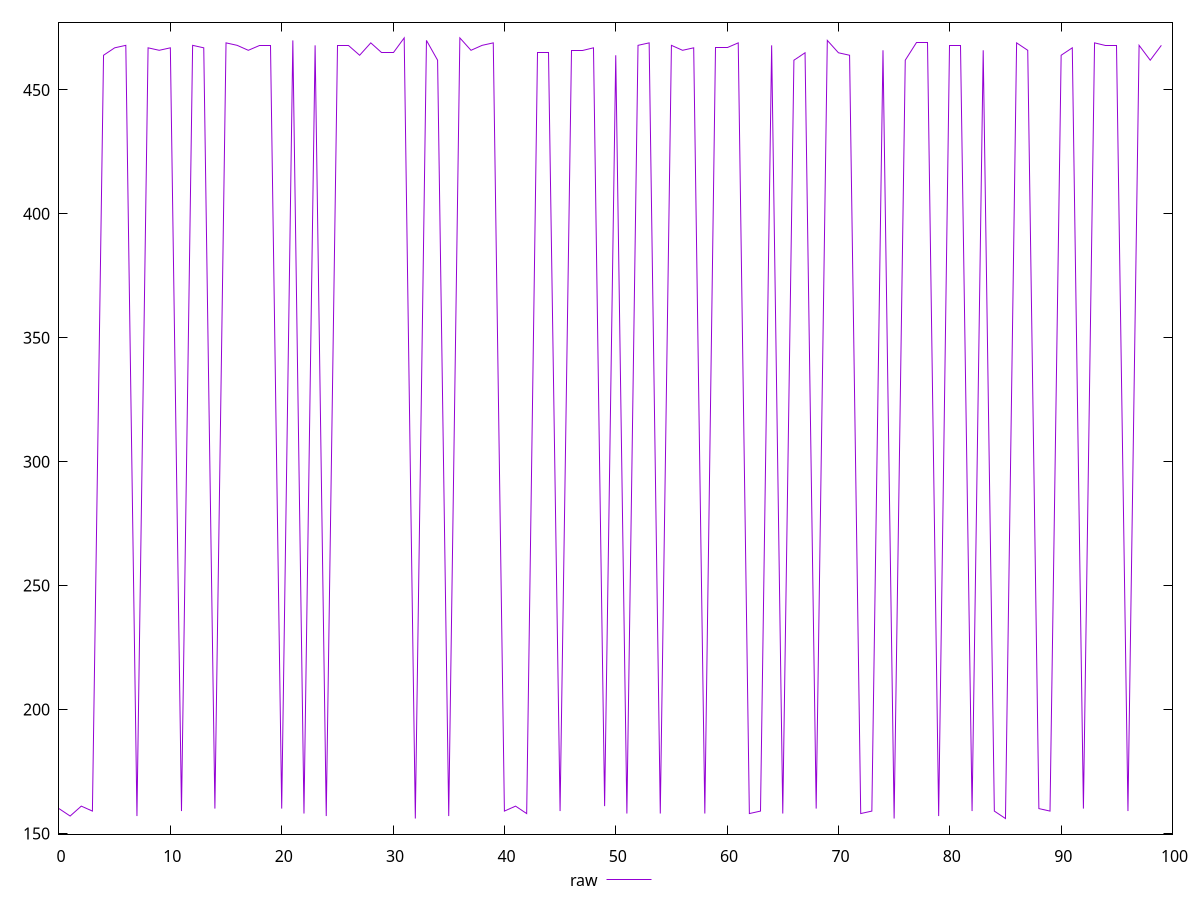 reset
set terminal svg size 640, 490 enhanced background rgb 'white'
set output "report_00007_2020-12-11T15:55:29.892Z/render-blocking-resources/samples/pages+cached+noexternal+noimg/raw/values.svg"

$raw <<EOF
0 160
1 157
2 161
3 159
4 464
5 467
6 468
7 157
8 467
9 466
10 467
11 159
12 468
13 467
14 160
15 469
16 468
17 466
18 468
19 468
20 160
21 470
22 158
23 468
24 157
25 468
26 468
27 464
28 469
29 465
30 465
31 471
32 156
33 470
34 462
35 157
36 471
37 466
38 468
39 469
40 159
41 161
42 158
43 465
44 465
45 159
46 466
47 466
48 467
49 161
50 464
51 158
52 468
53 469
54 158
55 468
56 466
57 467
58 158
59 467
60 467
61 469
62 158
63 159
64 468
65 158
66 462
67 465
68 160
69 470
70 465
71 464
72 158
73 159
74 466
75 156
76 462
77 469
78 469
79 157
80 468
81 468
82 159
83 466
84 159
85 156
86 469
87 466
88 160
89 159
90 464
91 467
92 160
93 469
94 468
95 468
96 159
97 468
98 462
99 468
EOF

set key outside below
set yrange [149.7:477.3]

plot \
  $raw title "raw" with line, \


reset